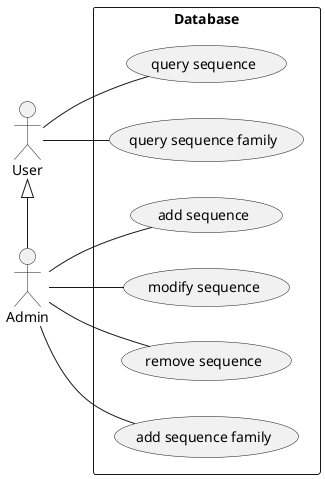 @startuml

left to right direction

User <|- Admin

rectangle Database{
  (query sequence) as (GBD1)
  (query sequence family) as (GBD2)
  (add sequence) as (GBD3)
  (modify sequence) as (GBD4)
  (remove sequence) as (GBD5)
  (add sequence family) as (GBD6)
}

User -- GBD1
User -- GBD2
Admin -- GBD3
Admin -- GBD4
Admin -- GBD5
Admin -- GBD6

@enduml
